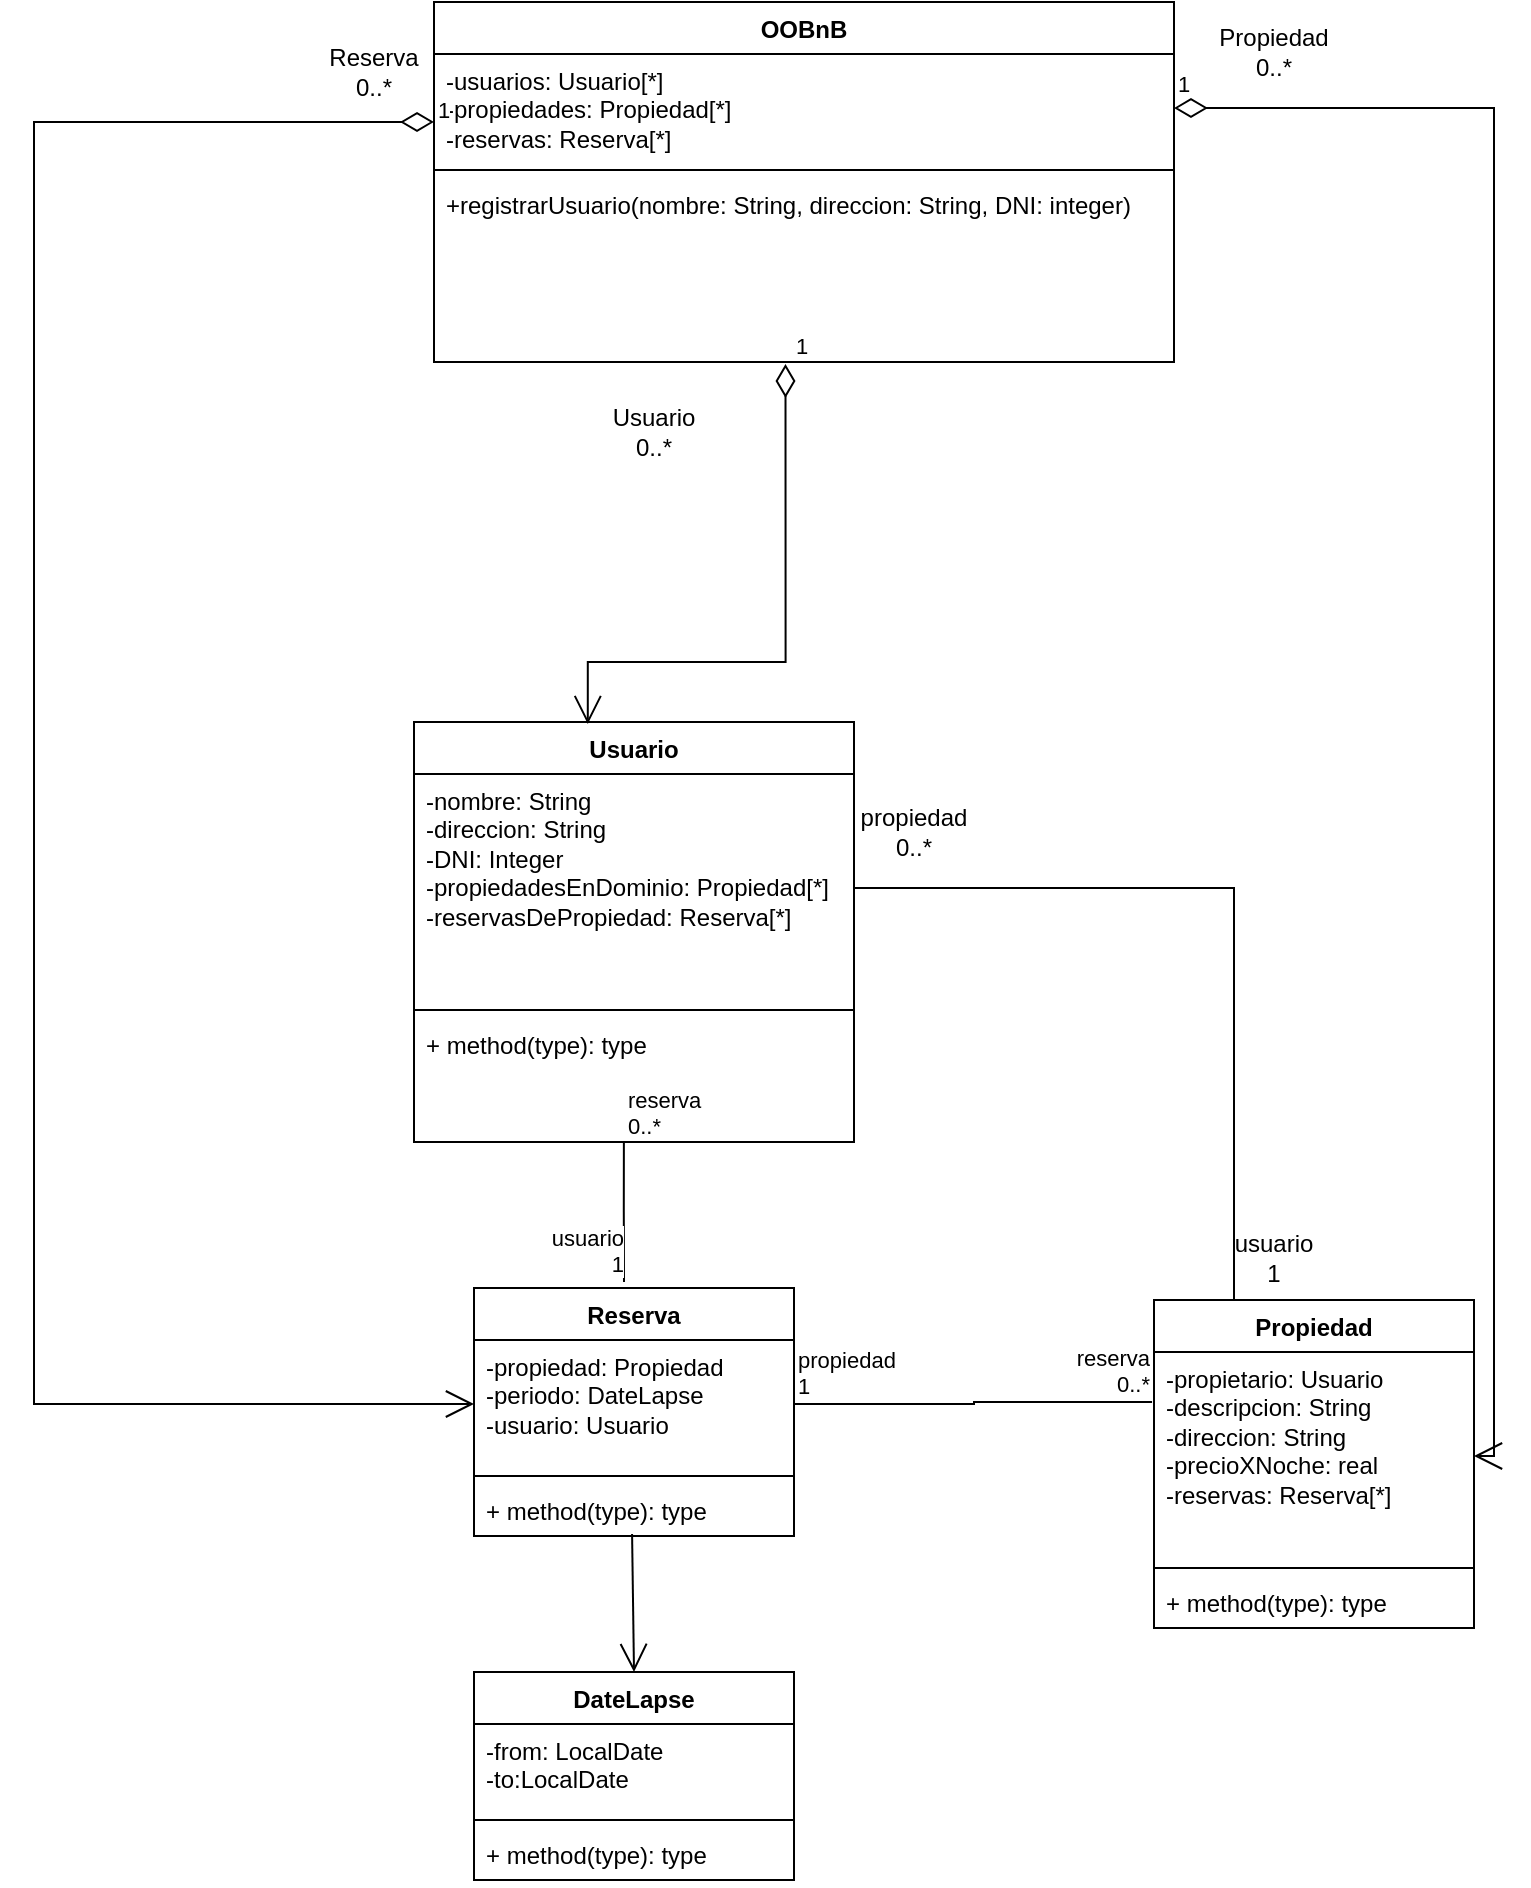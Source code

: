 <mxfile version="22.0.3" type="device">
  <diagram name="Página-1" id="iH8BjBTXT9Rg9c6lH5BI">
    <mxGraphModel dx="1346" dy="1832" grid="1" gridSize="10" guides="1" tooltips="1" connect="1" arrows="1" fold="1" page="1" pageScale="1" pageWidth="827" pageHeight="1169" math="0" shadow="0">
      <root>
        <mxCell id="0" />
        <mxCell id="1" parent="0" />
        <mxCell id="wBoaP_V4jxBvF3gT-cJU-1" value="Usuario" style="swimlane;fontStyle=1;align=center;verticalAlign=top;childLayout=stackLayout;horizontal=1;startSize=26;horizontalStack=0;resizeParent=1;resizeParentMax=0;resizeLast=0;collapsible=1;marginBottom=0;whiteSpace=wrap;html=1;" parent="1" vertex="1">
          <mxGeometry x="10" y="110" width="220" height="210" as="geometry" />
        </mxCell>
        <mxCell id="wBoaP_V4jxBvF3gT-cJU-2" value="-nombre: String&lt;br&gt;-direccion: String&lt;br&gt;-DNI: Integer&lt;br&gt;-propiedadesEnDominio: Propiedad[*]&amp;nbsp;&lt;br&gt;-reservasDePropiedad: Reserva[*]" style="text;strokeColor=none;fillColor=none;align=left;verticalAlign=top;spacingLeft=4;spacingRight=4;overflow=hidden;rotatable=0;points=[[0,0.5],[1,0.5]];portConstraint=eastwest;whiteSpace=wrap;html=1;" parent="wBoaP_V4jxBvF3gT-cJU-1" vertex="1">
          <mxGeometry y="26" width="220" height="114" as="geometry" />
        </mxCell>
        <mxCell id="wBoaP_V4jxBvF3gT-cJU-3" value="" style="line;strokeWidth=1;fillColor=none;align=left;verticalAlign=middle;spacingTop=-1;spacingLeft=3;spacingRight=3;rotatable=0;labelPosition=right;points=[];portConstraint=eastwest;strokeColor=inherit;" parent="wBoaP_V4jxBvF3gT-cJU-1" vertex="1">
          <mxGeometry y="140" width="220" height="8" as="geometry" />
        </mxCell>
        <mxCell id="wBoaP_V4jxBvF3gT-cJU-4" value="+ method(type): type" style="text;strokeColor=none;fillColor=none;align=left;verticalAlign=top;spacingLeft=4;spacingRight=4;overflow=hidden;rotatable=0;points=[[0,0.5],[1,0.5]];portConstraint=eastwest;whiteSpace=wrap;html=1;" parent="wBoaP_V4jxBvF3gT-cJU-1" vertex="1">
          <mxGeometry y="148" width="220" height="62" as="geometry" />
        </mxCell>
        <mxCell id="wBoaP_V4jxBvF3gT-cJU-5" value="Propiedad" style="swimlane;fontStyle=1;align=center;verticalAlign=top;childLayout=stackLayout;horizontal=1;startSize=26;horizontalStack=0;resizeParent=1;resizeParentMax=0;resizeLast=0;collapsible=1;marginBottom=0;whiteSpace=wrap;html=1;" parent="1" vertex="1">
          <mxGeometry x="380" y="399" width="160" height="164" as="geometry" />
        </mxCell>
        <mxCell id="wBoaP_V4jxBvF3gT-cJU-6" value="-propietario: Usuario&lt;br&gt;-descripcion: String&lt;br&gt;-direccion: String&lt;br&gt;-precioXNoche: real&lt;br&gt;-reservas: Reserva[*]" style="text;strokeColor=none;fillColor=none;align=left;verticalAlign=top;spacingLeft=4;spacingRight=4;overflow=hidden;rotatable=0;points=[[0,0.5],[1,0.5]];portConstraint=eastwest;whiteSpace=wrap;html=1;" parent="wBoaP_V4jxBvF3gT-cJU-5" vertex="1">
          <mxGeometry y="26" width="160" height="104" as="geometry" />
        </mxCell>
        <mxCell id="wBoaP_V4jxBvF3gT-cJU-7" value="" style="line;strokeWidth=1;fillColor=none;align=left;verticalAlign=middle;spacingTop=-1;spacingLeft=3;spacingRight=3;rotatable=0;labelPosition=right;points=[];portConstraint=eastwest;strokeColor=inherit;" parent="wBoaP_V4jxBvF3gT-cJU-5" vertex="1">
          <mxGeometry y="130" width="160" height="8" as="geometry" />
        </mxCell>
        <mxCell id="wBoaP_V4jxBvF3gT-cJU-8" value="+ method(type): type" style="text;strokeColor=none;fillColor=none;align=left;verticalAlign=top;spacingLeft=4;spacingRight=4;overflow=hidden;rotatable=0;points=[[0,0.5],[1,0.5]];portConstraint=eastwest;whiteSpace=wrap;html=1;" parent="wBoaP_V4jxBvF3gT-cJU-5" vertex="1">
          <mxGeometry y="138" width="160" height="26" as="geometry" />
        </mxCell>
        <mxCell id="wBoaP_V4jxBvF3gT-cJU-9" value="Reserva" style="swimlane;fontStyle=1;align=center;verticalAlign=top;childLayout=stackLayout;horizontal=1;startSize=26;horizontalStack=0;resizeParent=1;resizeParentMax=0;resizeLast=0;collapsible=1;marginBottom=0;whiteSpace=wrap;html=1;" parent="1" vertex="1">
          <mxGeometry x="40" y="393" width="160" height="124" as="geometry" />
        </mxCell>
        <mxCell id="wBoaP_V4jxBvF3gT-cJU-10" value="-propiedad: Propiedad&lt;br&gt;-periodo: DateLapse&lt;br&gt;-usuario: Usuario" style="text;strokeColor=none;fillColor=none;align=left;verticalAlign=top;spacingLeft=4;spacingRight=4;overflow=hidden;rotatable=0;points=[[0,0.5],[1,0.5]];portConstraint=eastwest;whiteSpace=wrap;html=1;" parent="wBoaP_V4jxBvF3gT-cJU-9" vertex="1">
          <mxGeometry y="26" width="160" height="64" as="geometry" />
        </mxCell>
        <mxCell id="wBoaP_V4jxBvF3gT-cJU-11" value="" style="line;strokeWidth=1;fillColor=none;align=left;verticalAlign=middle;spacingTop=-1;spacingLeft=3;spacingRight=3;rotatable=0;labelPosition=right;points=[];portConstraint=eastwest;strokeColor=inherit;" parent="wBoaP_V4jxBvF3gT-cJU-9" vertex="1">
          <mxGeometry y="90" width="160" height="8" as="geometry" />
        </mxCell>
        <mxCell id="wBoaP_V4jxBvF3gT-cJU-12" value="+ method(type): type" style="text;strokeColor=none;fillColor=none;align=left;verticalAlign=top;spacingLeft=4;spacingRight=4;overflow=hidden;rotatable=0;points=[[0,0.5],[1,0.5]];portConstraint=eastwest;whiteSpace=wrap;html=1;" parent="wBoaP_V4jxBvF3gT-cJU-9" vertex="1">
          <mxGeometry y="98" width="160" height="26" as="geometry" />
        </mxCell>
        <mxCell id="wBoaP_V4jxBvF3gT-cJU-13" value="OOBnB" style="swimlane;fontStyle=1;align=center;verticalAlign=top;childLayout=stackLayout;horizontal=1;startSize=26;horizontalStack=0;resizeParent=1;resizeParentMax=0;resizeLast=0;collapsible=1;marginBottom=0;whiteSpace=wrap;html=1;" parent="1" vertex="1">
          <mxGeometry x="20" y="-250" width="370" height="180" as="geometry" />
        </mxCell>
        <mxCell id="wBoaP_V4jxBvF3gT-cJU-14" value="-usuarios: Usuario[*]&amp;nbsp;&lt;br&gt;-propiedades: Propiedad[*]&lt;br&gt;-reservas: Reserva[*]" style="text;strokeColor=none;fillColor=none;align=left;verticalAlign=top;spacingLeft=4;spacingRight=4;overflow=hidden;rotatable=0;points=[[0,0.5],[1,0.5]];portConstraint=eastwest;whiteSpace=wrap;html=1;" parent="wBoaP_V4jxBvF3gT-cJU-13" vertex="1">
          <mxGeometry y="26" width="370" height="54" as="geometry" />
        </mxCell>
        <mxCell id="wBoaP_V4jxBvF3gT-cJU-15" value="" style="line;strokeWidth=1;fillColor=none;align=left;verticalAlign=middle;spacingTop=-1;spacingLeft=3;spacingRight=3;rotatable=0;labelPosition=right;points=[];portConstraint=eastwest;strokeColor=inherit;" parent="wBoaP_V4jxBvF3gT-cJU-13" vertex="1">
          <mxGeometry y="80" width="370" height="8" as="geometry" />
        </mxCell>
        <mxCell id="wBoaP_V4jxBvF3gT-cJU-16" value="+registrarUsuario(nombre: String, direccion: String, DNI: integer)" style="text;strokeColor=none;fillColor=none;align=left;verticalAlign=top;spacingLeft=4;spacingRight=4;overflow=hidden;rotatable=0;points=[[0,0.5],[1,0.5]];portConstraint=eastwest;whiteSpace=wrap;html=1;" parent="wBoaP_V4jxBvF3gT-cJU-13" vertex="1">
          <mxGeometry y="88" width="370" height="92" as="geometry" />
        </mxCell>
        <mxCell id="wBoaP_V4jxBvF3gT-cJU-17" value="DateLapse" style="swimlane;fontStyle=1;align=center;verticalAlign=top;childLayout=stackLayout;horizontal=1;startSize=26;horizontalStack=0;resizeParent=1;resizeParentMax=0;resizeLast=0;collapsible=1;marginBottom=0;whiteSpace=wrap;html=1;" parent="1" vertex="1">
          <mxGeometry x="40" y="585" width="160" height="104" as="geometry" />
        </mxCell>
        <mxCell id="wBoaP_V4jxBvF3gT-cJU-18" value="-from: LocalDate&lt;br&gt;-to:LocalDate" style="text;strokeColor=none;fillColor=none;align=left;verticalAlign=top;spacingLeft=4;spacingRight=4;overflow=hidden;rotatable=0;points=[[0,0.5],[1,0.5]];portConstraint=eastwest;whiteSpace=wrap;html=1;" parent="wBoaP_V4jxBvF3gT-cJU-17" vertex="1">
          <mxGeometry y="26" width="160" height="44" as="geometry" />
        </mxCell>
        <mxCell id="wBoaP_V4jxBvF3gT-cJU-19" value="" style="line;strokeWidth=1;fillColor=none;align=left;verticalAlign=middle;spacingTop=-1;spacingLeft=3;spacingRight=3;rotatable=0;labelPosition=right;points=[];portConstraint=eastwest;strokeColor=inherit;" parent="wBoaP_V4jxBvF3gT-cJU-17" vertex="1">
          <mxGeometry y="70" width="160" height="8" as="geometry" />
        </mxCell>
        <mxCell id="wBoaP_V4jxBvF3gT-cJU-20" value="+ method(type): type" style="text;strokeColor=none;fillColor=none;align=left;verticalAlign=top;spacingLeft=4;spacingRight=4;overflow=hidden;rotatable=0;points=[[0,0.5],[1,0.5]];portConstraint=eastwest;whiteSpace=wrap;html=1;" parent="wBoaP_V4jxBvF3gT-cJU-17" vertex="1">
          <mxGeometry y="78" width="160" height="26" as="geometry" />
        </mxCell>
        <mxCell id="wBoaP_V4jxBvF3gT-cJU-22" value="" style="endArrow=open;endFill=1;endSize=12;html=1;rounded=0;entryX=0.5;entryY=0;entryDx=0;entryDy=0;exitX=0.494;exitY=0.962;exitDx=0;exitDy=0;exitPerimeter=0;" parent="1" source="wBoaP_V4jxBvF3gT-cJU-12" target="wBoaP_V4jxBvF3gT-cJU-17" edge="1">
          <mxGeometry width="160" relative="1" as="geometry">
            <mxPoint x="370" y="380" as="sourcePoint" />
            <mxPoint x="530" y="380" as="targetPoint" />
          </mxGeometry>
        </mxCell>
        <mxCell id="wBoaP_V4jxBvF3gT-cJU-32" value="Usuario&lt;br&gt;0..*" style="text;strokeColor=none;align=center;fillColor=none;html=1;verticalAlign=middle;whiteSpace=wrap;rounded=0;" parent="1" vertex="1">
          <mxGeometry x="100" y="-50" width="60" height="30" as="geometry" />
        </mxCell>
        <mxCell id="wBoaP_V4jxBvF3gT-cJU-38" value="" style="endArrow=none;html=1;edgeStyle=orthogonalEdgeStyle;rounded=0;exitX=1;exitY=0.5;exitDx=0;exitDy=0;entryX=0.25;entryY=0;entryDx=0;entryDy=0;" parent="1" source="wBoaP_V4jxBvF3gT-cJU-2" target="wBoaP_V4jxBvF3gT-cJU-5" edge="1">
          <mxGeometry relative="1" as="geometry">
            <mxPoint x="530" y="340" as="sourcePoint" />
            <mxPoint x="690" y="340" as="targetPoint" />
          </mxGeometry>
        </mxCell>
        <mxCell id="wBoaP_V4jxBvF3gT-cJU-39" value="&lt;br&gt;" style="edgeLabel;resizable=0;html=1;align=left;verticalAlign=bottom;" parent="wBoaP_V4jxBvF3gT-cJU-38" connectable="0" vertex="1">
          <mxGeometry x="-1" relative="1" as="geometry" />
        </mxCell>
        <mxCell id="wBoaP_V4jxBvF3gT-cJU-40" value="&lt;br&gt;" style="edgeLabel;resizable=0;html=1;align=right;verticalAlign=bottom;" parent="wBoaP_V4jxBvF3gT-cJU-38" connectable="0" vertex="1">
          <mxGeometry x="1" relative="1" as="geometry" />
        </mxCell>
        <mxCell id="RjygS-3PgYruH3VM1VuM-1" value="" style="endArrow=none;html=1;edgeStyle=orthogonalEdgeStyle;rounded=0;exitX=0.477;exitY=1;exitDx=0;exitDy=0;exitPerimeter=0;" edge="1" parent="1" source="wBoaP_V4jxBvF3gT-cJU-4">
          <mxGeometry relative="1" as="geometry">
            <mxPoint x="90" y="360" as="sourcePoint" />
            <mxPoint x="115" y="390" as="targetPoint" />
          </mxGeometry>
        </mxCell>
        <mxCell id="RjygS-3PgYruH3VM1VuM-2" value="reserva&lt;br&gt;0..*" style="edgeLabel;resizable=0;html=1;align=left;verticalAlign=bottom;" connectable="0" vertex="1" parent="RjygS-3PgYruH3VM1VuM-1">
          <mxGeometry x="-1" relative="1" as="geometry" />
        </mxCell>
        <mxCell id="RjygS-3PgYruH3VM1VuM-3" value="usuario&lt;br&gt;1" style="edgeLabel;resizable=0;html=1;align=right;verticalAlign=bottom;" connectable="0" vertex="1" parent="RjygS-3PgYruH3VM1VuM-1">
          <mxGeometry x="1" relative="1" as="geometry" />
        </mxCell>
        <mxCell id="RjygS-3PgYruH3VM1VuM-4" value="propiedad&lt;br&gt;0..*" style="text;strokeColor=none;align=center;fillColor=none;html=1;verticalAlign=middle;whiteSpace=wrap;rounded=0;" vertex="1" parent="1">
          <mxGeometry x="230" y="150" width="60" height="30" as="geometry" />
        </mxCell>
        <mxCell id="RjygS-3PgYruH3VM1VuM-5" value="usuario&lt;br&gt;1" style="text;strokeColor=none;align=center;fillColor=none;html=1;verticalAlign=middle;whiteSpace=wrap;rounded=0;" vertex="1" parent="1">
          <mxGeometry x="410" y="363" width="60" height="30" as="geometry" />
        </mxCell>
        <mxCell id="RjygS-3PgYruH3VM1VuM-7" value="1" style="endArrow=open;html=1;endSize=12;startArrow=diamondThin;startSize=14;startFill=0;edgeStyle=orthogonalEdgeStyle;align=left;verticalAlign=bottom;rounded=0;entryX=0;entryY=0.5;entryDx=0;entryDy=0;" edge="1" parent="1" source="wBoaP_V4jxBvF3gT-cJU-14" target="wBoaP_V4jxBvF3gT-cJU-10">
          <mxGeometry x="-1" y="3" relative="1" as="geometry">
            <mxPoint x="10" y="-106" as="sourcePoint" />
            <mxPoint x="-90" y="271" as="targetPoint" />
            <Array as="points">
              <mxPoint x="-180" y="-190" />
              <mxPoint x="-180" y="451" />
            </Array>
          </mxGeometry>
        </mxCell>
        <mxCell id="RjygS-3PgYruH3VM1VuM-9" value="Reserva&lt;br&gt;0..*" style="text;strokeColor=none;align=center;fillColor=none;html=1;verticalAlign=middle;whiteSpace=wrap;rounded=0;" vertex="1" parent="1">
          <mxGeometry x="-40" y="-230" width="60" height="30" as="geometry" />
        </mxCell>
        <mxCell id="RjygS-3PgYruH3VM1VuM-12" value="1" style="endArrow=open;html=1;endSize=12;startArrow=diamondThin;startSize=14;startFill=0;edgeStyle=orthogonalEdgeStyle;align=left;verticalAlign=bottom;rounded=0;exitX=1;exitY=0.5;exitDx=0;exitDy=0;entryX=1;entryY=0.5;entryDx=0;entryDy=0;" edge="1" parent="1" source="wBoaP_V4jxBvF3gT-cJU-14" target="wBoaP_V4jxBvF3gT-cJU-6">
          <mxGeometry x="-1" y="3" relative="1" as="geometry">
            <mxPoint x="300" y="-60" as="sourcePoint" />
            <mxPoint x="721" y="481" as="targetPoint" />
          </mxGeometry>
        </mxCell>
        <mxCell id="RjygS-3PgYruH3VM1VuM-13" value="Propiedad&lt;br&gt;0..*" style="text;strokeColor=none;align=center;fillColor=none;html=1;verticalAlign=middle;whiteSpace=wrap;rounded=0;" vertex="1" parent="1">
          <mxGeometry x="410" y="-240" width="60" height="30" as="geometry" />
        </mxCell>
        <mxCell id="RjygS-3PgYruH3VM1VuM-14" value="1" style="endArrow=open;html=1;endSize=12;startArrow=diamondThin;startSize=14;startFill=0;edgeStyle=orthogonalEdgeStyle;align=left;verticalAlign=bottom;rounded=0;exitX=0.475;exitY=1.011;exitDx=0;exitDy=0;exitPerimeter=0;entryX=0.395;entryY=0.005;entryDx=0;entryDy=0;entryPerimeter=0;" edge="1" parent="1" source="wBoaP_V4jxBvF3gT-cJU-16" target="wBoaP_V4jxBvF3gT-cJU-1">
          <mxGeometry x="-1" y="3" relative="1" as="geometry">
            <mxPoint x="90" y="10" as="sourcePoint" />
            <mxPoint x="100" y="80" as="targetPoint" />
            <Array as="points">
              <mxPoint x="96" y="80" />
            </Array>
          </mxGeometry>
        </mxCell>
        <mxCell id="RjygS-3PgYruH3VM1VuM-15" value="" style="endArrow=none;html=1;edgeStyle=orthogonalEdgeStyle;rounded=0;exitX=1;exitY=0.5;exitDx=0;exitDy=0;entryX=-0.006;entryY=0.24;entryDx=0;entryDy=0;entryPerimeter=0;" edge="1" parent="1" source="wBoaP_V4jxBvF3gT-cJU-10" target="wBoaP_V4jxBvF3gT-cJU-6">
          <mxGeometry relative="1" as="geometry">
            <mxPoint x="210" y="454.5" as="sourcePoint" />
            <mxPoint x="370" y="454.5" as="targetPoint" />
          </mxGeometry>
        </mxCell>
        <mxCell id="RjygS-3PgYruH3VM1VuM-16" value="propiedad&amp;nbsp;&lt;br&gt;1" style="edgeLabel;resizable=0;html=1;align=left;verticalAlign=bottom;" connectable="0" vertex="1" parent="RjygS-3PgYruH3VM1VuM-15">
          <mxGeometry x="-1" relative="1" as="geometry">
            <mxPoint y="-1" as="offset" />
          </mxGeometry>
        </mxCell>
        <mxCell id="RjygS-3PgYruH3VM1VuM-17" value="reserva&lt;br&gt;0..*" style="edgeLabel;resizable=0;html=1;align=right;verticalAlign=bottom;" connectable="0" vertex="1" parent="RjygS-3PgYruH3VM1VuM-15">
          <mxGeometry x="1" relative="1" as="geometry" />
        </mxCell>
      </root>
    </mxGraphModel>
  </diagram>
</mxfile>
